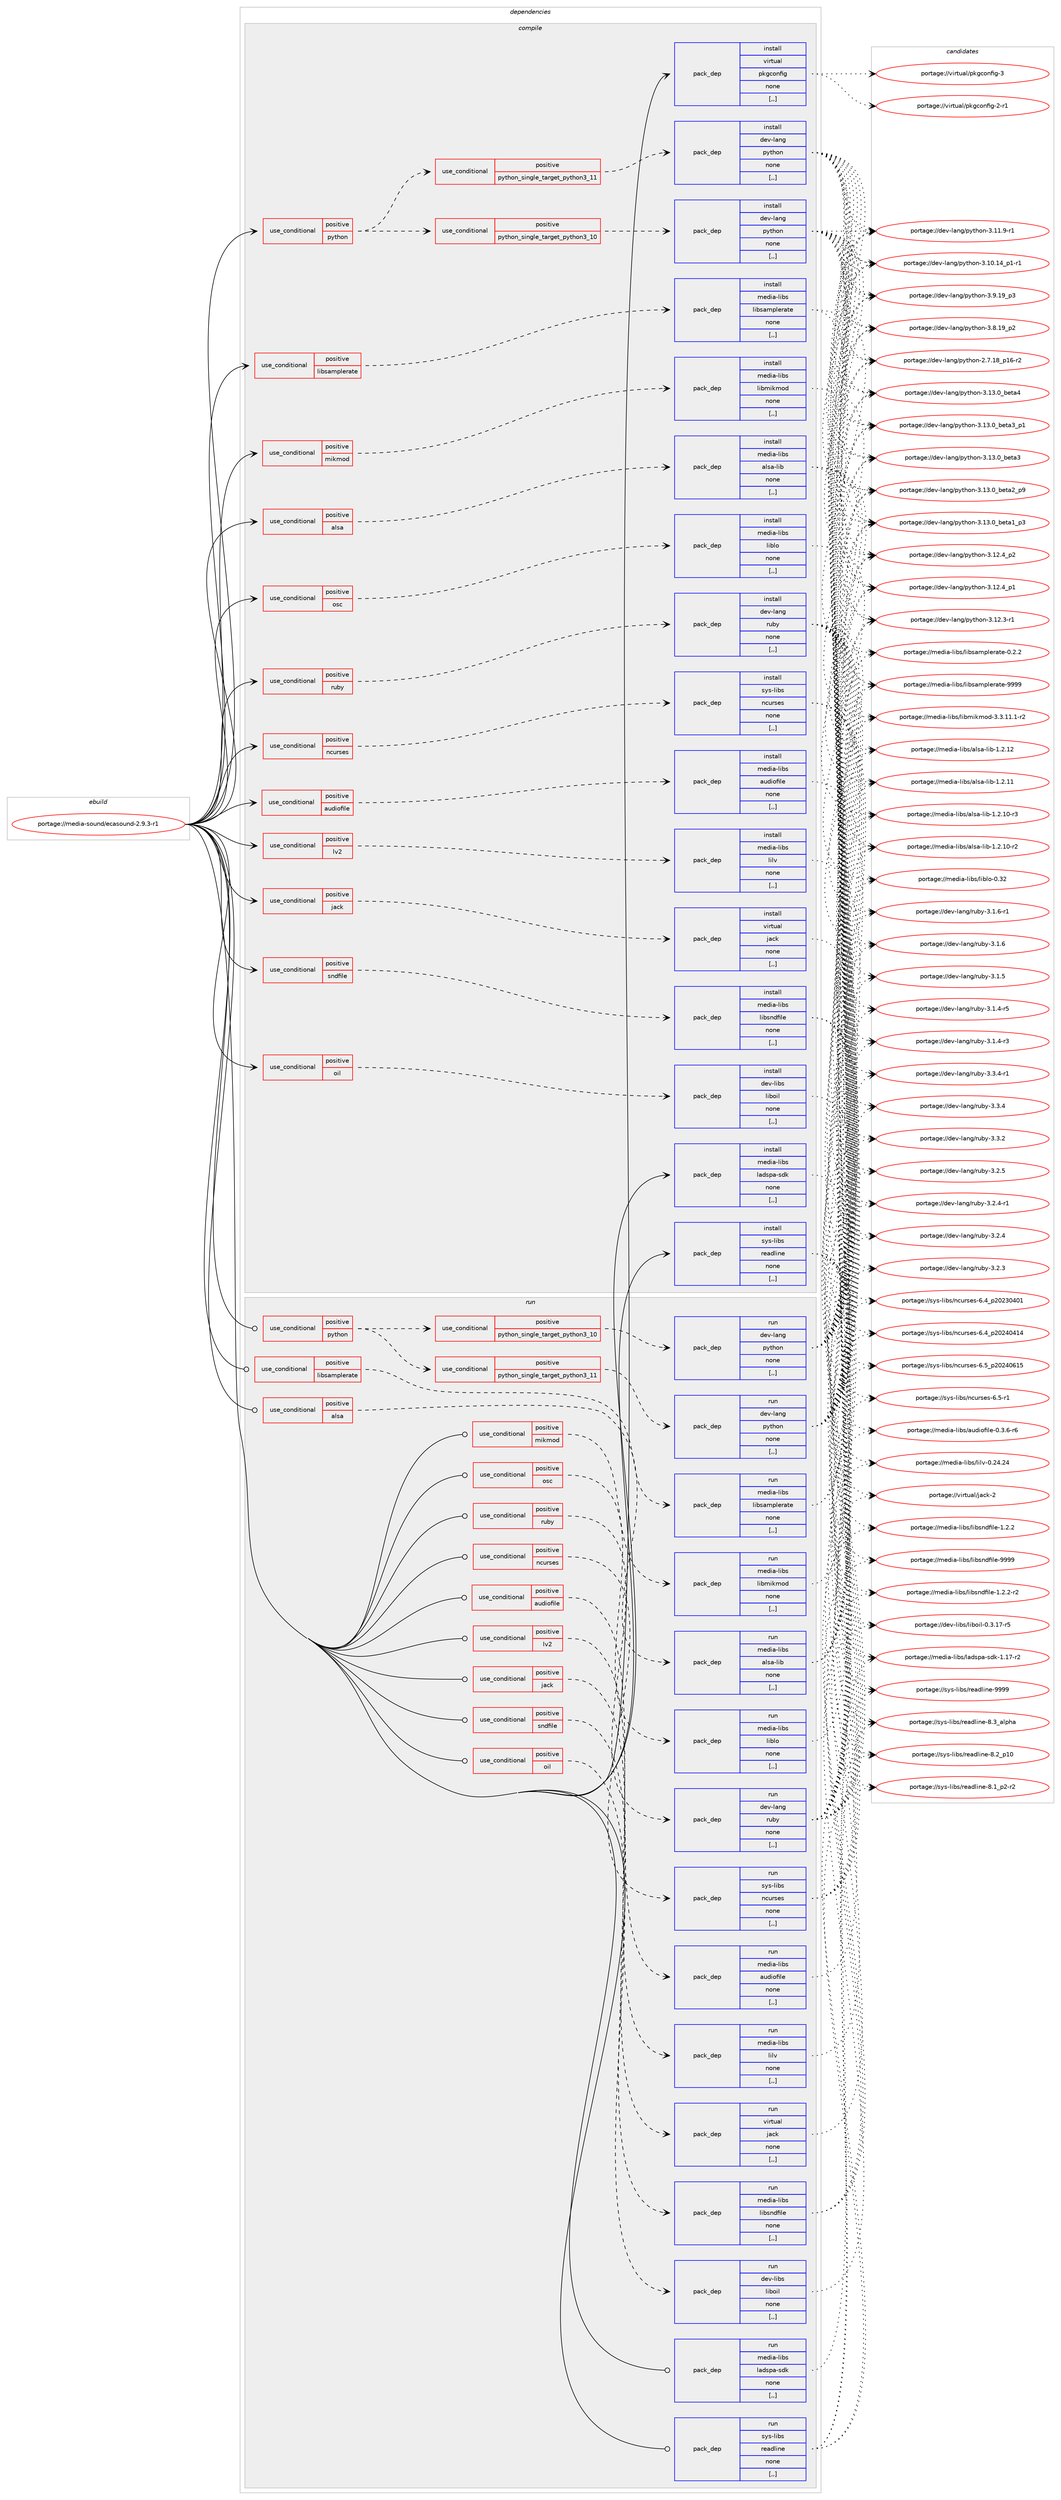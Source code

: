digraph prolog {

# *************
# Graph options
# *************

newrank=true;
concentrate=true;
compound=true;
graph [rankdir=LR,fontname=Helvetica,fontsize=10,ranksep=1.5];#, ranksep=2.5, nodesep=0.2];
edge  [arrowhead=vee];
node  [fontname=Helvetica,fontsize=10];

# **********
# The ebuild
# **********

subgraph cluster_leftcol {
color=gray;
label=<<i>ebuild</i>>;
id [label="portage://media-sound/ecasound-2.9.3-r1", color=red, width=4, href="../media-sound/ecasound-2.9.3-r1.svg"];
}

# ****************
# The dependencies
# ****************

subgraph cluster_midcol {
color=gray;
label=<<i>dependencies</i>>;
subgraph cluster_compile {
fillcolor="#eeeeee";
style=filled;
label=<<i>compile</i>>;
subgraph cond79554 {
dependency314227 [label=<<TABLE BORDER="0" CELLBORDER="1" CELLSPACING="0" CELLPADDING="4"><TR><TD ROWSPAN="3" CELLPADDING="10">use_conditional</TD></TR><TR><TD>positive</TD></TR><TR><TD>alsa</TD></TR></TABLE>>, shape=none, color=red];
subgraph pack232236 {
dependency314228 [label=<<TABLE BORDER="0" CELLBORDER="1" CELLSPACING="0" CELLPADDING="4" WIDTH="220"><TR><TD ROWSPAN="6" CELLPADDING="30">pack_dep</TD></TR><TR><TD WIDTH="110">install</TD></TR><TR><TD>media-libs</TD></TR><TR><TD>alsa-lib</TD></TR><TR><TD>none</TD></TR><TR><TD>[,,]</TD></TR></TABLE>>, shape=none, color=blue];
}
dependency314227:e -> dependency314228:w [weight=20,style="dashed",arrowhead="vee"];
}
id:e -> dependency314227:w [weight=20,style="solid",arrowhead="vee"];
subgraph cond79555 {
dependency314229 [label=<<TABLE BORDER="0" CELLBORDER="1" CELLSPACING="0" CELLPADDING="4"><TR><TD ROWSPAN="3" CELLPADDING="10">use_conditional</TD></TR><TR><TD>positive</TD></TR><TR><TD>audiofile</TD></TR></TABLE>>, shape=none, color=red];
subgraph pack232237 {
dependency314230 [label=<<TABLE BORDER="0" CELLBORDER="1" CELLSPACING="0" CELLPADDING="4" WIDTH="220"><TR><TD ROWSPAN="6" CELLPADDING="30">pack_dep</TD></TR><TR><TD WIDTH="110">install</TD></TR><TR><TD>media-libs</TD></TR><TR><TD>audiofile</TD></TR><TR><TD>none</TD></TR><TR><TD>[,,]</TD></TR></TABLE>>, shape=none, color=blue];
}
dependency314229:e -> dependency314230:w [weight=20,style="dashed",arrowhead="vee"];
}
id:e -> dependency314229:w [weight=20,style="solid",arrowhead="vee"];
subgraph cond79556 {
dependency314231 [label=<<TABLE BORDER="0" CELLBORDER="1" CELLSPACING="0" CELLPADDING="4"><TR><TD ROWSPAN="3" CELLPADDING="10">use_conditional</TD></TR><TR><TD>positive</TD></TR><TR><TD>jack</TD></TR></TABLE>>, shape=none, color=red];
subgraph pack232238 {
dependency314232 [label=<<TABLE BORDER="0" CELLBORDER="1" CELLSPACING="0" CELLPADDING="4" WIDTH="220"><TR><TD ROWSPAN="6" CELLPADDING="30">pack_dep</TD></TR><TR><TD WIDTH="110">install</TD></TR><TR><TD>virtual</TD></TR><TR><TD>jack</TD></TR><TR><TD>none</TD></TR><TR><TD>[,,]</TD></TR></TABLE>>, shape=none, color=blue];
}
dependency314231:e -> dependency314232:w [weight=20,style="dashed",arrowhead="vee"];
}
id:e -> dependency314231:w [weight=20,style="solid",arrowhead="vee"];
subgraph cond79557 {
dependency314233 [label=<<TABLE BORDER="0" CELLBORDER="1" CELLSPACING="0" CELLPADDING="4"><TR><TD ROWSPAN="3" CELLPADDING="10">use_conditional</TD></TR><TR><TD>positive</TD></TR><TR><TD>libsamplerate</TD></TR></TABLE>>, shape=none, color=red];
subgraph pack232239 {
dependency314234 [label=<<TABLE BORDER="0" CELLBORDER="1" CELLSPACING="0" CELLPADDING="4" WIDTH="220"><TR><TD ROWSPAN="6" CELLPADDING="30">pack_dep</TD></TR><TR><TD WIDTH="110">install</TD></TR><TR><TD>media-libs</TD></TR><TR><TD>libsamplerate</TD></TR><TR><TD>none</TD></TR><TR><TD>[,,]</TD></TR></TABLE>>, shape=none, color=blue];
}
dependency314233:e -> dependency314234:w [weight=20,style="dashed",arrowhead="vee"];
}
id:e -> dependency314233:w [weight=20,style="solid",arrowhead="vee"];
subgraph cond79558 {
dependency314235 [label=<<TABLE BORDER="0" CELLBORDER="1" CELLSPACING="0" CELLPADDING="4"><TR><TD ROWSPAN="3" CELLPADDING="10">use_conditional</TD></TR><TR><TD>positive</TD></TR><TR><TD>lv2</TD></TR></TABLE>>, shape=none, color=red];
subgraph pack232240 {
dependency314236 [label=<<TABLE BORDER="0" CELLBORDER="1" CELLSPACING="0" CELLPADDING="4" WIDTH="220"><TR><TD ROWSPAN="6" CELLPADDING="30">pack_dep</TD></TR><TR><TD WIDTH="110">install</TD></TR><TR><TD>media-libs</TD></TR><TR><TD>lilv</TD></TR><TR><TD>none</TD></TR><TR><TD>[,,]</TD></TR></TABLE>>, shape=none, color=blue];
}
dependency314235:e -> dependency314236:w [weight=20,style="dashed",arrowhead="vee"];
}
id:e -> dependency314235:w [weight=20,style="solid",arrowhead="vee"];
subgraph cond79559 {
dependency314237 [label=<<TABLE BORDER="0" CELLBORDER="1" CELLSPACING="0" CELLPADDING="4"><TR><TD ROWSPAN="3" CELLPADDING="10">use_conditional</TD></TR><TR><TD>positive</TD></TR><TR><TD>mikmod</TD></TR></TABLE>>, shape=none, color=red];
subgraph pack232241 {
dependency314238 [label=<<TABLE BORDER="0" CELLBORDER="1" CELLSPACING="0" CELLPADDING="4" WIDTH="220"><TR><TD ROWSPAN="6" CELLPADDING="30">pack_dep</TD></TR><TR><TD WIDTH="110">install</TD></TR><TR><TD>media-libs</TD></TR><TR><TD>libmikmod</TD></TR><TR><TD>none</TD></TR><TR><TD>[,,]</TD></TR></TABLE>>, shape=none, color=blue];
}
dependency314237:e -> dependency314238:w [weight=20,style="dashed",arrowhead="vee"];
}
id:e -> dependency314237:w [weight=20,style="solid",arrowhead="vee"];
subgraph cond79560 {
dependency314239 [label=<<TABLE BORDER="0" CELLBORDER="1" CELLSPACING="0" CELLPADDING="4"><TR><TD ROWSPAN="3" CELLPADDING="10">use_conditional</TD></TR><TR><TD>positive</TD></TR><TR><TD>ncurses</TD></TR></TABLE>>, shape=none, color=red];
subgraph pack232242 {
dependency314240 [label=<<TABLE BORDER="0" CELLBORDER="1" CELLSPACING="0" CELLPADDING="4" WIDTH="220"><TR><TD ROWSPAN="6" CELLPADDING="30">pack_dep</TD></TR><TR><TD WIDTH="110">install</TD></TR><TR><TD>sys-libs</TD></TR><TR><TD>ncurses</TD></TR><TR><TD>none</TD></TR><TR><TD>[,,]</TD></TR></TABLE>>, shape=none, color=blue];
}
dependency314239:e -> dependency314240:w [weight=20,style="dashed",arrowhead="vee"];
}
id:e -> dependency314239:w [weight=20,style="solid",arrowhead="vee"];
subgraph cond79561 {
dependency314241 [label=<<TABLE BORDER="0" CELLBORDER="1" CELLSPACING="0" CELLPADDING="4"><TR><TD ROWSPAN="3" CELLPADDING="10">use_conditional</TD></TR><TR><TD>positive</TD></TR><TR><TD>oil</TD></TR></TABLE>>, shape=none, color=red];
subgraph pack232243 {
dependency314242 [label=<<TABLE BORDER="0" CELLBORDER="1" CELLSPACING="0" CELLPADDING="4" WIDTH="220"><TR><TD ROWSPAN="6" CELLPADDING="30">pack_dep</TD></TR><TR><TD WIDTH="110">install</TD></TR><TR><TD>dev-libs</TD></TR><TR><TD>liboil</TD></TR><TR><TD>none</TD></TR><TR><TD>[,,]</TD></TR></TABLE>>, shape=none, color=blue];
}
dependency314241:e -> dependency314242:w [weight=20,style="dashed",arrowhead="vee"];
}
id:e -> dependency314241:w [weight=20,style="solid",arrowhead="vee"];
subgraph cond79562 {
dependency314243 [label=<<TABLE BORDER="0" CELLBORDER="1" CELLSPACING="0" CELLPADDING="4"><TR><TD ROWSPAN="3" CELLPADDING="10">use_conditional</TD></TR><TR><TD>positive</TD></TR><TR><TD>osc</TD></TR></TABLE>>, shape=none, color=red];
subgraph pack232244 {
dependency314244 [label=<<TABLE BORDER="0" CELLBORDER="1" CELLSPACING="0" CELLPADDING="4" WIDTH="220"><TR><TD ROWSPAN="6" CELLPADDING="30">pack_dep</TD></TR><TR><TD WIDTH="110">install</TD></TR><TR><TD>media-libs</TD></TR><TR><TD>liblo</TD></TR><TR><TD>none</TD></TR><TR><TD>[,,]</TD></TR></TABLE>>, shape=none, color=blue];
}
dependency314243:e -> dependency314244:w [weight=20,style="dashed",arrowhead="vee"];
}
id:e -> dependency314243:w [weight=20,style="solid",arrowhead="vee"];
subgraph cond79563 {
dependency314245 [label=<<TABLE BORDER="0" CELLBORDER="1" CELLSPACING="0" CELLPADDING="4"><TR><TD ROWSPAN="3" CELLPADDING="10">use_conditional</TD></TR><TR><TD>positive</TD></TR><TR><TD>python</TD></TR></TABLE>>, shape=none, color=red];
subgraph cond79564 {
dependency314246 [label=<<TABLE BORDER="0" CELLBORDER="1" CELLSPACING="0" CELLPADDING="4"><TR><TD ROWSPAN="3" CELLPADDING="10">use_conditional</TD></TR><TR><TD>positive</TD></TR><TR><TD>python_single_target_python3_10</TD></TR></TABLE>>, shape=none, color=red];
subgraph pack232245 {
dependency314247 [label=<<TABLE BORDER="0" CELLBORDER="1" CELLSPACING="0" CELLPADDING="4" WIDTH="220"><TR><TD ROWSPAN="6" CELLPADDING="30">pack_dep</TD></TR><TR><TD WIDTH="110">install</TD></TR><TR><TD>dev-lang</TD></TR><TR><TD>python</TD></TR><TR><TD>none</TD></TR><TR><TD>[,,]</TD></TR></TABLE>>, shape=none, color=blue];
}
dependency314246:e -> dependency314247:w [weight=20,style="dashed",arrowhead="vee"];
}
dependency314245:e -> dependency314246:w [weight=20,style="dashed",arrowhead="vee"];
subgraph cond79565 {
dependency314248 [label=<<TABLE BORDER="0" CELLBORDER="1" CELLSPACING="0" CELLPADDING="4"><TR><TD ROWSPAN="3" CELLPADDING="10">use_conditional</TD></TR><TR><TD>positive</TD></TR><TR><TD>python_single_target_python3_11</TD></TR></TABLE>>, shape=none, color=red];
subgraph pack232246 {
dependency314249 [label=<<TABLE BORDER="0" CELLBORDER="1" CELLSPACING="0" CELLPADDING="4" WIDTH="220"><TR><TD ROWSPAN="6" CELLPADDING="30">pack_dep</TD></TR><TR><TD WIDTH="110">install</TD></TR><TR><TD>dev-lang</TD></TR><TR><TD>python</TD></TR><TR><TD>none</TD></TR><TR><TD>[,,]</TD></TR></TABLE>>, shape=none, color=blue];
}
dependency314248:e -> dependency314249:w [weight=20,style="dashed",arrowhead="vee"];
}
dependency314245:e -> dependency314248:w [weight=20,style="dashed",arrowhead="vee"];
}
id:e -> dependency314245:w [weight=20,style="solid",arrowhead="vee"];
subgraph cond79566 {
dependency314250 [label=<<TABLE BORDER="0" CELLBORDER="1" CELLSPACING="0" CELLPADDING="4"><TR><TD ROWSPAN="3" CELLPADDING="10">use_conditional</TD></TR><TR><TD>positive</TD></TR><TR><TD>ruby</TD></TR></TABLE>>, shape=none, color=red];
subgraph pack232247 {
dependency314251 [label=<<TABLE BORDER="0" CELLBORDER="1" CELLSPACING="0" CELLPADDING="4" WIDTH="220"><TR><TD ROWSPAN="6" CELLPADDING="30">pack_dep</TD></TR><TR><TD WIDTH="110">install</TD></TR><TR><TD>dev-lang</TD></TR><TR><TD>ruby</TD></TR><TR><TD>none</TD></TR><TR><TD>[,,]</TD></TR></TABLE>>, shape=none, color=blue];
}
dependency314250:e -> dependency314251:w [weight=20,style="dashed",arrowhead="vee"];
}
id:e -> dependency314250:w [weight=20,style="solid",arrowhead="vee"];
subgraph cond79567 {
dependency314252 [label=<<TABLE BORDER="0" CELLBORDER="1" CELLSPACING="0" CELLPADDING="4"><TR><TD ROWSPAN="3" CELLPADDING="10">use_conditional</TD></TR><TR><TD>positive</TD></TR><TR><TD>sndfile</TD></TR></TABLE>>, shape=none, color=red];
subgraph pack232248 {
dependency314253 [label=<<TABLE BORDER="0" CELLBORDER="1" CELLSPACING="0" CELLPADDING="4" WIDTH="220"><TR><TD ROWSPAN="6" CELLPADDING="30">pack_dep</TD></TR><TR><TD WIDTH="110">install</TD></TR><TR><TD>media-libs</TD></TR><TR><TD>libsndfile</TD></TR><TR><TD>none</TD></TR><TR><TD>[,,]</TD></TR></TABLE>>, shape=none, color=blue];
}
dependency314252:e -> dependency314253:w [weight=20,style="dashed",arrowhead="vee"];
}
id:e -> dependency314252:w [weight=20,style="solid",arrowhead="vee"];
subgraph pack232249 {
dependency314254 [label=<<TABLE BORDER="0" CELLBORDER="1" CELLSPACING="0" CELLPADDING="4" WIDTH="220"><TR><TD ROWSPAN="6" CELLPADDING="30">pack_dep</TD></TR><TR><TD WIDTH="110">install</TD></TR><TR><TD>media-libs</TD></TR><TR><TD>ladspa-sdk</TD></TR><TR><TD>none</TD></TR><TR><TD>[,,]</TD></TR></TABLE>>, shape=none, color=blue];
}
id:e -> dependency314254:w [weight=20,style="solid",arrowhead="vee"];
subgraph pack232250 {
dependency314255 [label=<<TABLE BORDER="0" CELLBORDER="1" CELLSPACING="0" CELLPADDING="4" WIDTH="220"><TR><TD ROWSPAN="6" CELLPADDING="30">pack_dep</TD></TR><TR><TD WIDTH="110">install</TD></TR><TR><TD>sys-libs</TD></TR><TR><TD>readline</TD></TR><TR><TD>none</TD></TR><TR><TD>[,,]</TD></TR></TABLE>>, shape=none, color=blue];
}
id:e -> dependency314255:w [weight=20,style="solid",arrowhead="vee"];
subgraph pack232251 {
dependency314256 [label=<<TABLE BORDER="0" CELLBORDER="1" CELLSPACING="0" CELLPADDING="4" WIDTH="220"><TR><TD ROWSPAN="6" CELLPADDING="30">pack_dep</TD></TR><TR><TD WIDTH="110">install</TD></TR><TR><TD>virtual</TD></TR><TR><TD>pkgconfig</TD></TR><TR><TD>none</TD></TR><TR><TD>[,,]</TD></TR></TABLE>>, shape=none, color=blue];
}
id:e -> dependency314256:w [weight=20,style="solid",arrowhead="vee"];
}
subgraph cluster_compileandrun {
fillcolor="#eeeeee";
style=filled;
label=<<i>compile and run</i>>;
}
subgraph cluster_run {
fillcolor="#eeeeee";
style=filled;
label=<<i>run</i>>;
subgraph cond79568 {
dependency314257 [label=<<TABLE BORDER="0" CELLBORDER="1" CELLSPACING="0" CELLPADDING="4"><TR><TD ROWSPAN="3" CELLPADDING="10">use_conditional</TD></TR><TR><TD>positive</TD></TR><TR><TD>alsa</TD></TR></TABLE>>, shape=none, color=red];
subgraph pack232252 {
dependency314258 [label=<<TABLE BORDER="0" CELLBORDER="1" CELLSPACING="0" CELLPADDING="4" WIDTH="220"><TR><TD ROWSPAN="6" CELLPADDING="30">pack_dep</TD></TR><TR><TD WIDTH="110">run</TD></TR><TR><TD>media-libs</TD></TR><TR><TD>alsa-lib</TD></TR><TR><TD>none</TD></TR><TR><TD>[,,]</TD></TR></TABLE>>, shape=none, color=blue];
}
dependency314257:e -> dependency314258:w [weight=20,style="dashed",arrowhead="vee"];
}
id:e -> dependency314257:w [weight=20,style="solid",arrowhead="odot"];
subgraph cond79569 {
dependency314259 [label=<<TABLE BORDER="0" CELLBORDER="1" CELLSPACING="0" CELLPADDING="4"><TR><TD ROWSPAN="3" CELLPADDING="10">use_conditional</TD></TR><TR><TD>positive</TD></TR><TR><TD>audiofile</TD></TR></TABLE>>, shape=none, color=red];
subgraph pack232253 {
dependency314260 [label=<<TABLE BORDER="0" CELLBORDER="1" CELLSPACING="0" CELLPADDING="4" WIDTH="220"><TR><TD ROWSPAN="6" CELLPADDING="30">pack_dep</TD></TR><TR><TD WIDTH="110">run</TD></TR><TR><TD>media-libs</TD></TR><TR><TD>audiofile</TD></TR><TR><TD>none</TD></TR><TR><TD>[,,]</TD></TR></TABLE>>, shape=none, color=blue];
}
dependency314259:e -> dependency314260:w [weight=20,style="dashed",arrowhead="vee"];
}
id:e -> dependency314259:w [weight=20,style="solid",arrowhead="odot"];
subgraph cond79570 {
dependency314261 [label=<<TABLE BORDER="0" CELLBORDER="1" CELLSPACING="0" CELLPADDING="4"><TR><TD ROWSPAN="3" CELLPADDING="10">use_conditional</TD></TR><TR><TD>positive</TD></TR><TR><TD>jack</TD></TR></TABLE>>, shape=none, color=red];
subgraph pack232254 {
dependency314262 [label=<<TABLE BORDER="0" CELLBORDER="1" CELLSPACING="0" CELLPADDING="4" WIDTH="220"><TR><TD ROWSPAN="6" CELLPADDING="30">pack_dep</TD></TR><TR><TD WIDTH="110">run</TD></TR><TR><TD>virtual</TD></TR><TR><TD>jack</TD></TR><TR><TD>none</TD></TR><TR><TD>[,,]</TD></TR></TABLE>>, shape=none, color=blue];
}
dependency314261:e -> dependency314262:w [weight=20,style="dashed",arrowhead="vee"];
}
id:e -> dependency314261:w [weight=20,style="solid",arrowhead="odot"];
subgraph cond79571 {
dependency314263 [label=<<TABLE BORDER="0" CELLBORDER="1" CELLSPACING="0" CELLPADDING="4"><TR><TD ROWSPAN="3" CELLPADDING="10">use_conditional</TD></TR><TR><TD>positive</TD></TR><TR><TD>libsamplerate</TD></TR></TABLE>>, shape=none, color=red];
subgraph pack232255 {
dependency314264 [label=<<TABLE BORDER="0" CELLBORDER="1" CELLSPACING="0" CELLPADDING="4" WIDTH="220"><TR><TD ROWSPAN="6" CELLPADDING="30">pack_dep</TD></TR><TR><TD WIDTH="110">run</TD></TR><TR><TD>media-libs</TD></TR><TR><TD>libsamplerate</TD></TR><TR><TD>none</TD></TR><TR><TD>[,,]</TD></TR></TABLE>>, shape=none, color=blue];
}
dependency314263:e -> dependency314264:w [weight=20,style="dashed",arrowhead="vee"];
}
id:e -> dependency314263:w [weight=20,style="solid",arrowhead="odot"];
subgraph cond79572 {
dependency314265 [label=<<TABLE BORDER="0" CELLBORDER="1" CELLSPACING="0" CELLPADDING="4"><TR><TD ROWSPAN="3" CELLPADDING="10">use_conditional</TD></TR><TR><TD>positive</TD></TR><TR><TD>lv2</TD></TR></TABLE>>, shape=none, color=red];
subgraph pack232256 {
dependency314266 [label=<<TABLE BORDER="0" CELLBORDER="1" CELLSPACING="0" CELLPADDING="4" WIDTH="220"><TR><TD ROWSPAN="6" CELLPADDING="30">pack_dep</TD></TR><TR><TD WIDTH="110">run</TD></TR><TR><TD>media-libs</TD></TR><TR><TD>lilv</TD></TR><TR><TD>none</TD></TR><TR><TD>[,,]</TD></TR></TABLE>>, shape=none, color=blue];
}
dependency314265:e -> dependency314266:w [weight=20,style="dashed",arrowhead="vee"];
}
id:e -> dependency314265:w [weight=20,style="solid",arrowhead="odot"];
subgraph cond79573 {
dependency314267 [label=<<TABLE BORDER="0" CELLBORDER="1" CELLSPACING="0" CELLPADDING="4"><TR><TD ROWSPAN="3" CELLPADDING="10">use_conditional</TD></TR><TR><TD>positive</TD></TR><TR><TD>mikmod</TD></TR></TABLE>>, shape=none, color=red];
subgraph pack232257 {
dependency314268 [label=<<TABLE BORDER="0" CELLBORDER="1" CELLSPACING="0" CELLPADDING="4" WIDTH="220"><TR><TD ROWSPAN="6" CELLPADDING="30">pack_dep</TD></TR><TR><TD WIDTH="110">run</TD></TR><TR><TD>media-libs</TD></TR><TR><TD>libmikmod</TD></TR><TR><TD>none</TD></TR><TR><TD>[,,]</TD></TR></TABLE>>, shape=none, color=blue];
}
dependency314267:e -> dependency314268:w [weight=20,style="dashed",arrowhead="vee"];
}
id:e -> dependency314267:w [weight=20,style="solid",arrowhead="odot"];
subgraph cond79574 {
dependency314269 [label=<<TABLE BORDER="0" CELLBORDER="1" CELLSPACING="0" CELLPADDING="4"><TR><TD ROWSPAN="3" CELLPADDING="10">use_conditional</TD></TR><TR><TD>positive</TD></TR><TR><TD>ncurses</TD></TR></TABLE>>, shape=none, color=red];
subgraph pack232258 {
dependency314270 [label=<<TABLE BORDER="0" CELLBORDER="1" CELLSPACING="0" CELLPADDING="4" WIDTH="220"><TR><TD ROWSPAN="6" CELLPADDING="30">pack_dep</TD></TR><TR><TD WIDTH="110">run</TD></TR><TR><TD>sys-libs</TD></TR><TR><TD>ncurses</TD></TR><TR><TD>none</TD></TR><TR><TD>[,,]</TD></TR></TABLE>>, shape=none, color=blue];
}
dependency314269:e -> dependency314270:w [weight=20,style="dashed",arrowhead="vee"];
}
id:e -> dependency314269:w [weight=20,style="solid",arrowhead="odot"];
subgraph cond79575 {
dependency314271 [label=<<TABLE BORDER="0" CELLBORDER="1" CELLSPACING="0" CELLPADDING="4"><TR><TD ROWSPAN="3" CELLPADDING="10">use_conditional</TD></TR><TR><TD>positive</TD></TR><TR><TD>oil</TD></TR></TABLE>>, shape=none, color=red];
subgraph pack232259 {
dependency314272 [label=<<TABLE BORDER="0" CELLBORDER="1" CELLSPACING="0" CELLPADDING="4" WIDTH="220"><TR><TD ROWSPAN="6" CELLPADDING="30">pack_dep</TD></TR><TR><TD WIDTH="110">run</TD></TR><TR><TD>dev-libs</TD></TR><TR><TD>liboil</TD></TR><TR><TD>none</TD></TR><TR><TD>[,,]</TD></TR></TABLE>>, shape=none, color=blue];
}
dependency314271:e -> dependency314272:w [weight=20,style="dashed",arrowhead="vee"];
}
id:e -> dependency314271:w [weight=20,style="solid",arrowhead="odot"];
subgraph cond79576 {
dependency314273 [label=<<TABLE BORDER="0" CELLBORDER="1" CELLSPACING="0" CELLPADDING="4"><TR><TD ROWSPAN="3" CELLPADDING="10">use_conditional</TD></TR><TR><TD>positive</TD></TR><TR><TD>osc</TD></TR></TABLE>>, shape=none, color=red];
subgraph pack232260 {
dependency314274 [label=<<TABLE BORDER="0" CELLBORDER="1" CELLSPACING="0" CELLPADDING="4" WIDTH="220"><TR><TD ROWSPAN="6" CELLPADDING="30">pack_dep</TD></TR><TR><TD WIDTH="110">run</TD></TR><TR><TD>media-libs</TD></TR><TR><TD>liblo</TD></TR><TR><TD>none</TD></TR><TR><TD>[,,]</TD></TR></TABLE>>, shape=none, color=blue];
}
dependency314273:e -> dependency314274:w [weight=20,style="dashed",arrowhead="vee"];
}
id:e -> dependency314273:w [weight=20,style="solid",arrowhead="odot"];
subgraph cond79577 {
dependency314275 [label=<<TABLE BORDER="0" CELLBORDER="1" CELLSPACING="0" CELLPADDING="4"><TR><TD ROWSPAN="3" CELLPADDING="10">use_conditional</TD></TR><TR><TD>positive</TD></TR><TR><TD>python</TD></TR></TABLE>>, shape=none, color=red];
subgraph cond79578 {
dependency314276 [label=<<TABLE BORDER="0" CELLBORDER="1" CELLSPACING="0" CELLPADDING="4"><TR><TD ROWSPAN="3" CELLPADDING="10">use_conditional</TD></TR><TR><TD>positive</TD></TR><TR><TD>python_single_target_python3_10</TD></TR></TABLE>>, shape=none, color=red];
subgraph pack232261 {
dependency314277 [label=<<TABLE BORDER="0" CELLBORDER="1" CELLSPACING="0" CELLPADDING="4" WIDTH="220"><TR><TD ROWSPAN="6" CELLPADDING="30">pack_dep</TD></TR><TR><TD WIDTH="110">run</TD></TR><TR><TD>dev-lang</TD></TR><TR><TD>python</TD></TR><TR><TD>none</TD></TR><TR><TD>[,,]</TD></TR></TABLE>>, shape=none, color=blue];
}
dependency314276:e -> dependency314277:w [weight=20,style="dashed",arrowhead="vee"];
}
dependency314275:e -> dependency314276:w [weight=20,style="dashed",arrowhead="vee"];
subgraph cond79579 {
dependency314278 [label=<<TABLE BORDER="0" CELLBORDER="1" CELLSPACING="0" CELLPADDING="4"><TR><TD ROWSPAN="3" CELLPADDING="10">use_conditional</TD></TR><TR><TD>positive</TD></TR><TR><TD>python_single_target_python3_11</TD></TR></TABLE>>, shape=none, color=red];
subgraph pack232262 {
dependency314279 [label=<<TABLE BORDER="0" CELLBORDER="1" CELLSPACING="0" CELLPADDING="4" WIDTH="220"><TR><TD ROWSPAN="6" CELLPADDING="30">pack_dep</TD></TR><TR><TD WIDTH="110">run</TD></TR><TR><TD>dev-lang</TD></TR><TR><TD>python</TD></TR><TR><TD>none</TD></TR><TR><TD>[,,]</TD></TR></TABLE>>, shape=none, color=blue];
}
dependency314278:e -> dependency314279:w [weight=20,style="dashed",arrowhead="vee"];
}
dependency314275:e -> dependency314278:w [weight=20,style="dashed",arrowhead="vee"];
}
id:e -> dependency314275:w [weight=20,style="solid",arrowhead="odot"];
subgraph cond79580 {
dependency314280 [label=<<TABLE BORDER="0" CELLBORDER="1" CELLSPACING="0" CELLPADDING="4"><TR><TD ROWSPAN="3" CELLPADDING="10">use_conditional</TD></TR><TR><TD>positive</TD></TR><TR><TD>ruby</TD></TR></TABLE>>, shape=none, color=red];
subgraph pack232263 {
dependency314281 [label=<<TABLE BORDER="0" CELLBORDER="1" CELLSPACING="0" CELLPADDING="4" WIDTH="220"><TR><TD ROWSPAN="6" CELLPADDING="30">pack_dep</TD></TR><TR><TD WIDTH="110">run</TD></TR><TR><TD>dev-lang</TD></TR><TR><TD>ruby</TD></TR><TR><TD>none</TD></TR><TR><TD>[,,]</TD></TR></TABLE>>, shape=none, color=blue];
}
dependency314280:e -> dependency314281:w [weight=20,style="dashed",arrowhead="vee"];
}
id:e -> dependency314280:w [weight=20,style="solid",arrowhead="odot"];
subgraph cond79581 {
dependency314282 [label=<<TABLE BORDER="0" CELLBORDER="1" CELLSPACING="0" CELLPADDING="4"><TR><TD ROWSPAN="3" CELLPADDING="10">use_conditional</TD></TR><TR><TD>positive</TD></TR><TR><TD>sndfile</TD></TR></TABLE>>, shape=none, color=red];
subgraph pack232264 {
dependency314283 [label=<<TABLE BORDER="0" CELLBORDER="1" CELLSPACING="0" CELLPADDING="4" WIDTH="220"><TR><TD ROWSPAN="6" CELLPADDING="30">pack_dep</TD></TR><TR><TD WIDTH="110">run</TD></TR><TR><TD>media-libs</TD></TR><TR><TD>libsndfile</TD></TR><TR><TD>none</TD></TR><TR><TD>[,,]</TD></TR></TABLE>>, shape=none, color=blue];
}
dependency314282:e -> dependency314283:w [weight=20,style="dashed",arrowhead="vee"];
}
id:e -> dependency314282:w [weight=20,style="solid",arrowhead="odot"];
subgraph pack232265 {
dependency314284 [label=<<TABLE BORDER="0" CELLBORDER="1" CELLSPACING="0" CELLPADDING="4" WIDTH="220"><TR><TD ROWSPAN="6" CELLPADDING="30">pack_dep</TD></TR><TR><TD WIDTH="110">run</TD></TR><TR><TD>media-libs</TD></TR><TR><TD>ladspa-sdk</TD></TR><TR><TD>none</TD></TR><TR><TD>[,,]</TD></TR></TABLE>>, shape=none, color=blue];
}
id:e -> dependency314284:w [weight=20,style="solid",arrowhead="odot"];
subgraph pack232266 {
dependency314285 [label=<<TABLE BORDER="0" CELLBORDER="1" CELLSPACING="0" CELLPADDING="4" WIDTH="220"><TR><TD ROWSPAN="6" CELLPADDING="30">pack_dep</TD></TR><TR><TD WIDTH="110">run</TD></TR><TR><TD>sys-libs</TD></TR><TR><TD>readline</TD></TR><TR><TD>none</TD></TR><TR><TD>[,,]</TD></TR></TABLE>>, shape=none, color=blue];
}
id:e -> dependency314285:w [weight=20,style="solid",arrowhead="odot"];
}
}

# **************
# The candidates
# **************

subgraph cluster_choices {
rank=same;
color=gray;
label=<<i>candidates</i>>;

subgraph choice232236 {
color=black;
nodesep=1;
choice109101100105974510810598115479710811597451081059845494650464950 [label="portage://media-libs/alsa-lib-1.2.12", color=red, width=4,href="../media-libs/alsa-lib-1.2.12.svg"];
choice109101100105974510810598115479710811597451081059845494650464949 [label="portage://media-libs/alsa-lib-1.2.11", color=red, width=4,href="../media-libs/alsa-lib-1.2.11.svg"];
choice1091011001059745108105981154797108115974510810598454946504649484511451 [label="portage://media-libs/alsa-lib-1.2.10-r3", color=red, width=4,href="../media-libs/alsa-lib-1.2.10-r3.svg"];
choice1091011001059745108105981154797108115974510810598454946504649484511450 [label="portage://media-libs/alsa-lib-1.2.10-r2", color=red, width=4,href="../media-libs/alsa-lib-1.2.10-r2.svg"];
dependency314228:e -> choice109101100105974510810598115479710811597451081059845494650464950:w [style=dotted,weight="100"];
dependency314228:e -> choice109101100105974510810598115479710811597451081059845494650464949:w [style=dotted,weight="100"];
dependency314228:e -> choice1091011001059745108105981154797108115974510810598454946504649484511451:w [style=dotted,weight="100"];
dependency314228:e -> choice1091011001059745108105981154797108115974510810598454946504649484511450:w [style=dotted,weight="100"];
}
subgraph choice232237 {
color=black;
nodesep=1;
choice10910110010597451081059811547971171001051111021051081014548465146544511454 [label="portage://media-libs/audiofile-0.3.6-r6", color=red, width=4,href="../media-libs/audiofile-0.3.6-r6.svg"];
dependency314230:e -> choice10910110010597451081059811547971171001051111021051081014548465146544511454:w [style=dotted,weight="100"];
}
subgraph choice232238 {
color=black;
nodesep=1;
choice118105114116117971084710697991074550 [label="portage://virtual/jack-2", color=red, width=4,href="../virtual/jack-2.svg"];
dependency314232:e -> choice118105114116117971084710697991074550:w [style=dotted,weight="100"];
}
subgraph choice232239 {
color=black;
nodesep=1;
choice109101100105974510810598115471081059811597109112108101114971161014557575757 [label="portage://media-libs/libsamplerate-9999", color=red, width=4,href="../media-libs/libsamplerate-9999.svg"];
choice10910110010597451081059811547108105981159710911210810111497116101454846504650 [label="portage://media-libs/libsamplerate-0.2.2", color=red, width=4,href="../media-libs/libsamplerate-0.2.2.svg"];
dependency314234:e -> choice109101100105974510810598115471081059811597109112108101114971161014557575757:w [style=dotted,weight="100"];
dependency314234:e -> choice10910110010597451081059811547108105981159710911210810111497116101454846504650:w [style=dotted,weight="100"];
}
subgraph choice232240 {
color=black;
nodesep=1;
choice109101100105974510810598115471081051081184548465052465052 [label="portage://media-libs/lilv-0.24.24", color=red, width=4,href="../media-libs/lilv-0.24.24.svg"];
dependency314236:e -> choice109101100105974510810598115471081051081184548465052465052:w [style=dotted,weight="100"];
}
subgraph choice232241 {
color=black;
nodesep=1;
choice10910110010597451081059811547108105981091051071091111004551465146494946494511450 [label="portage://media-libs/libmikmod-3.3.11.1-r2", color=red, width=4,href="../media-libs/libmikmod-3.3.11.1-r2.svg"];
dependency314238:e -> choice10910110010597451081059811547108105981091051071091111004551465146494946494511450:w [style=dotted,weight="100"];
}
subgraph choice232242 {
color=black;
nodesep=1;
choice1151211154510810598115471109911711411510111545544653951125048505248544953 [label="portage://sys-libs/ncurses-6.5_p20240615", color=red, width=4,href="../sys-libs/ncurses-6.5_p20240615.svg"];
choice11512111545108105981154711099117114115101115455446534511449 [label="portage://sys-libs/ncurses-6.5-r1", color=red, width=4,href="../sys-libs/ncurses-6.5-r1.svg"];
choice1151211154510810598115471109911711411510111545544652951125048505248524952 [label="portage://sys-libs/ncurses-6.4_p20240414", color=red, width=4,href="../sys-libs/ncurses-6.4_p20240414.svg"];
choice1151211154510810598115471109911711411510111545544652951125048505148524849 [label="portage://sys-libs/ncurses-6.4_p20230401", color=red, width=4,href="../sys-libs/ncurses-6.4_p20230401.svg"];
dependency314240:e -> choice1151211154510810598115471109911711411510111545544653951125048505248544953:w [style=dotted,weight="100"];
dependency314240:e -> choice11512111545108105981154711099117114115101115455446534511449:w [style=dotted,weight="100"];
dependency314240:e -> choice1151211154510810598115471109911711411510111545544652951125048505248524952:w [style=dotted,weight="100"];
dependency314240:e -> choice1151211154510810598115471109911711411510111545544652951125048505148524849:w [style=dotted,weight="100"];
}
subgraph choice232243 {
color=black;
nodesep=1;
choice10010111845108105981154710810598111105108454846514649554511453 [label="portage://dev-libs/liboil-0.3.17-r5", color=red, width=4,href="../dev-libs/liboil-0.3.17-r5.svg"];
dependency314242:e -> choice10010111845108105981154710810598111105108454846514649554511453:w [style=dotted,weight="100"];
}
subgraph choice232244 {
color=black;
nodesep=1;
choice10910110010597451081059811547108105981081114548465150 [label="portage://media-libs/liblo-0.32", color=red, width=4,href="../media-libs/liblo-0.32.svg"];
dependency314244:e -> choice10910110010597451081059811547108105981081114548465150:w [style=dotted,weight="100"];
}
subgraph choice232245 {
color=black;
nodesep=1;
choice1001011184510897110103471121211161041111104551464951464895981011169752 [label="portage://dev-lang/python-3.13.0_beta4", color=red, width=4,href="../dev-lang/python-3.13.0_beta4.svg"];
choice10010111845108971101034711212111610411111045514649514648959810111697519511249 [label="portage://dev-lang/python-3.13.0_beta3_p1", color=red, width=4,href="../dev-lang/python-3.13.0_beta3_p1.svg"];
choice1001011184510897110103471121211161041111104551464951464895981011169751 [label="portage://dev-lang/python-3.13.0_beta3", color=red, width=4,href="../dev-lang/python-3.13.0_beta3.svg"];
choice10010111845108971101034711212111610411111045514649514648959810111697509511257 [label="portage://dev-lang/python-3.13.0_beta2_p9", color=red, width=4,href="../dev-lang/python-3.13.0_beta2_p9.svg"];
choice10010111845108971101034711212111610411111045514649514648959810111697499511251 [label="portage://dev-lang/python-3.13.0_beta1_p3", color=red, width=4,href="../dev-lang/python-3.13.0_beta1_p3.svg"];
choice100101118451089711010347112121116104111110455146495046529511250 [label="portage://dev-lang/python-3.12.4_p2", color=red, width=4,href="../dev-lang/python-3.12.4_p2.svg"];
choice100101118451089711010347112121116104111110455146495046529511249 [label="portage://dev-lang/python-3.12.4_p1", color=red, width=4,href="../dev-lang/python-3.12.4_p1.svg"];
choice100101118451089711010347112121116104111110455146495046514511449 [label="portage://dev-lang/python-3.12.3-r1", color=red, width=4,href="../dev-lang/python-3.12.3-r1.svg"];
choice100101118451089711010347112121116104111110455146494946574511449 [label="portage://dev-lang/python-3.11.9-r1", color=red, width=4,href="../dev-lang/python-3.11.9-r1.svg"];
choice100101118451089711010347112121116104111110455146494846495295112494511449 [label="portage://dev-lang/python-3.10.14_p1-r1", color=red, width=4,href="../dev-lang/python-3.10.14_p1-r1.svg"];
choice100101118451089711010347112121116104111110455146574649579511251 [label="portage://dev-lang/python-3.9.19_p3", color=red, width=4,href="../dev-lang/python-3.9.19_p3.svg"];
choice100101118451089711010347112121116104111110455146564649579511250 [label="portage://dev-lang/python-3.8.19_p2", color=red, width=4,href="../dev-lang/python-3.8.19_p2.svg"];
choice100101118451089711010347112121116104111110455046554649569511249544511450 [label="portage://dev-lang/python-2.7.18_p16-r2", color=red, width=4,href="../dev-lang/python-2.7.18_p16-r2.svg"];
dependency314247:e -> choice1001011184510897110103471121211161041111104551464951464895981011169752:w [style=dotted,weight="100"];
dependency314247:e -> choice10010111845108971101034711212111610411111045514649514648959810111697519511249:w [style=dotted,weight="100"];
dependency314247:e -> choice1001011184510897110103471121211161041111104551464951464895981011169751:w [style=dotted,weight="100"];
dependency314247:e -> choice10010111845108971101034711212111610411111045514649514648959810111697509511257:w [style=dotted,weight="100"];
dependency314247:e -> choice10010111845108971101034711212111610411111045514649514648959810111697499511251:w [style=dotted,weight="100"];
dependency314247:e -> choice100101118451089711010347112121116104111110455146495046529511250:w [style=dotted,weight="100"];
dependency314247:e -> choice100101118451089711010347112121116104111110455146495046529511249:w [style=dotted,weight="100"];
dependency314247:e -> choice100101118451089711010347112121116104111110455146495046514511449:w [style=dotted,weight="100"];
dependency314247:e -> choice100101118451089711010347112121116104111110455146494946574511449:w [style=dotted,weight="100"];
dependency314247:e -> choice100101118451089711010347112121116104111110455146494846495295112494511449:w [style=dotted,weight="100"];
dependency314247:e -> choice100101118451089711010347112121116104111110455146574649579511251:w [style=dotted,weight="100"];
dependency314247:e -> choice100101118451089711010347112121116104111110455146564649579511250:w [style=dotted,weight="100"];
dependency314247:e -> choice100101118451089711010347112121116104111110455046554649569511249544511450:w [style=dotted,weight="100"];
}
subgraph choice232246 {
color=black;
nodesep=1;
choice1001011184510897110103471121211161041111104551464951464895981011169752 [label="portage://dev-lang/python-3.13.0_beta4", color=red, width=4,href="../dev-lang/python-3.13.0_beta4.svg"];
choice10010111845108971101034711212111610411111045514649514648959810111697519511249 [label="portage://dev-lang/python-3.13.0_beta3_p1", color=red, width=4,href="../dev-lang/python-3.13.0_beta3_p1.svg"];
choice1001011184510897110103471121211161041111104551464951464895981011169751 [label="portage://dev-lang/python-3.13.0_beta3", color=red, width=4,href="../dev-lang/python-3.13.0_beta3.svg"];
choice10010111845108971101034711212111610411111045514649514648959810111697509511257 [label="portage://dev-lang/python-3.13.0_beta2_p9", color=red, width=4,href="../dev-lang/python-3.13.0_beta2_p9.svg"];
choice10010111845108971101034711212111610411111045514649514648959810111697499511251 [label="portage://dev-lang/python-3.13.0_beta1_p3", color=red, width=4,href="../dev-lang/python-3.13.0_beta1_p3.svg"];
choice100101118451089711010347112121116104111110455146495046529511250 [label="portage://dev-lang/python-3.12.4_p2", color=red, width=4,href="../dev-lang/python-3.12.4_p2.svg"];
choice100101118451089711010347112121116104111110455146495046529511249 [label="portage://dev-lang/python-3.12.4_p1", color=red, width=4,href="../dev-lang/python-3.12.4_p1.svg"];
choice100101118451089711010347112121116104111110455146495046514511449 [label="portage://dev-lang/python-3.12.3-r1", color=red, width=4,href="../dev-lang/python-3.12.3-r1.svg"];
choice100101118451089711010347112121116104111110455146494946574511449 [label="portage://dev-lang/python-3.11.9-r1", color=red, width=4,href="../dev-lang/python-3.11.9-r1.svg"];
choice100101118451089711010347112121116104111110455146494846495295112494511449 [label="portage://dev-lang/python-3.10.14_p1-r1", color=red, width=4,href="../dev-lang/python-3.10.14_p1-r1.svg"];
choice100101118451089711010347112121116104111110455146574649579511251 [label="portage://dev-lang/python-3.9.19_p3", color=red, width=4,href="../dev-lang/python-3.9.19_p3.svg"];
choice100101118451089711010347112121116104111110455146564649579511250 [label="portage://dev-lang/python-3.8.19_p2", color=red, width=4,href="../dev-lang/python-3.8.19_p2.svg"];
choice100101118451089711010347112121116104111110455046554649569511249544511450 [label="portage://dev-lang/python-2.7.18_p16-r2", color=red, width=4,href="../dev-lang/python-2.7.18_p16-r2.svg"];
dependency314249:e -> choice1001011184510897110103471121211161041111104551464951464895981011169752:w [style=dotted,weight="100"];
dependency314249:e -> choice10010111845108971101034711212111610411111045514649514648959810111697519511249:w [style=dotted,weight="100"];
dependency314249:e -> choice1001011184510897110103471121211161041111104551464951464895981011169751:w [style=dotted,weight="100"];
dependency314249:e -> choice10010111845108971101034711212111610411111045514649514648959810111697509511257:w [style=dotted,weight="100"];
dependency314249:e -> choice10010111845108971101034711212111610411111045514649514648959810111697499511251:w [style=dotted,weight="100"];
dependency314249:e -> choice100101118451089711010347112121116104111110455146495046529511250:w [style=dotted,weight="100"];
dependency314249:e -> choice100101118451089711010347112121116104111110455146495046529511249:w [style=dotted,weight="100"];
dependency314249:e -> choice100101118451089711010347112121116104111110455146495046514511449:w [style=dotted,weight="100"];
dependency314249:e -> choice100101118451089711010347112121116104111110455146494946574511449:w [style=dotted,weight="100"];
dependency314249:e -> choice100101118451089711010347112121116104111110455146494846495295112494511449:w [style=dotted,weight="100"];
dependency314249:e -> choice100101118451089711010347112121116104111110455146574649579511251:w [style=dotted,weight="100"];
dependency314249:e -> choice100101118451089711010347112121116104111110455146564649579511250:w [style=dotted,weight="100"];
dependency314249:e -> choice100101118451089711010347112121116104111110455046554649569511249544511450:w [style=dotted,weight="100"];
}
subgraph choice232247 {
color=black;
nodesep=1;
choice100101118451089711010347114117981214551465146524511449 [label="portage://dev-lang/ruby-3.3.4-r1", color=red, width=4,href="../dev-lang/ruby-3.3.4-r1.svg"];
choice10010111845108971101034711411798121455146514652 [label="portage://dev-lang/ruby-3.3.4", color=red, width=4,href="../dev-lang/ruby-3.3.4.svg"];
choice10010111845108971101034711411798121455146514650 [label="portage://dev-lang/ruby-3.3.2", color=red, width=4,href="../dev-lang/ruby-3.3.2.svg"];
choice10010111845108971101034711411798121455146504653 [label="portage://dev-lang/ruby-3.2.5", color=red, width=4,href="../dev-lang/ruby-3.2.5.svg"];
choice100101118451089711010347114117981214551465046524511449 [label="portage://dev-lang/ruby-3.2.4-r1", color=red, width=4,href="../dev-lang/ruby-3.2.4-r1.svg"];
choice10010111845108971101034711411798121455146504652 [label="portage://dev-lang/ruby-3.2.4", color=red, width=4,href="../dev-lang/ruby-3.2.4.svg"];
choice10010111845108971101034711411798121455146504651 [label="portage://dev-lang/ruby-3.2.3", color=red, width=4,href="../dev-lang/ruby-3.2.3.svg"];
choice100101118451089711010347114117981214551464946544511449 [label="portage://dev-lang/ruby-3.1.6-r1", color=red, width=4,href="../dev-lang/ruby-3.1.6-r1.svg"];
choice10010111845108971101034711411798121455146494654 [label="portage://dev-lang/ruby-3.1.6", color=red, width=4,href="../dev-lang/ruby-3.1.6.svg"];
choice10010111845108971101034711411798121455146494653 [label="portage://dev-lang/ruby-3.1.5", color=red, width=4,href="../dev-lang/ruby-3.1.5.svg"];
choice100101118451089711010347114117981214551464946524511453 [label="portage://dev-lang/ruby-3.1.4-r5", color=red, width=4,href="../dev-lang/ruby-3.1.4-r5.svg"];
choice100101118451089711010347114117981214551464946524511451 [label="portage://dev-lang/ruby-3.1.4-r3", color=red, width=4,href="../dev-lang/ruby-3.1.4-r3.svg"];
dependency314251:e -> choice100101118451089711010347114117981214551465146524511449:w [style=dotted,weight="100"];
dependency314251:e -> choice10010111845108971101034711411798121455146514652:w [style=dotted,weight="100"];
dependency314251:e -> choice10010111845108971101034711411798121455146514650:w [style=dotted,weight="100"];
dependency314251:e -> choice10010111845108971101034711411798121455146504653:w [style=dotted,weight="100"];
dependency314251:e -> choice100101118451089711010347114117981214551465046524511449:w [style=dotted,weight="100"];
dependency314251:e -> choice10010111845108971101034711411798121455146504652:w [style=dotted,weight="100"];
dependency314251:e -> choice10010111845108971101034711411798121455146504651:w [style=dotted,weight="100"];
dependency314251:e -> choice100101118451089711010347114117981214551464946544511449:w [style=dotted,weight="100"];
dependency314251:e -> choice10010111845108971101034711411798121455146494654:w [style=dotted,weight="100"];
dependency314251:e -> choice10010111845108971101034711411798121455146494653:w [style=dotted,weight="100"];
dependency314251:e -> choice100101118451089711010347114117981214551464946524511453:w [style=dotted,weight="100"];
dependency314251:e -> choice100101118451089711010347114117981214551464946524511451:w [style=dotted,weight="100"];
}
subgraph choice232248 {
color=black;
nodesep=1;
choice10910110010597451081059811547108105981151101001021051081014557575757 [label="portage://media-libs/libsndfile-9999", color=red, width=4,href="../media-libs/libsndfile-9999.svg"];
choice10910110010597451081059811547108105981151101001021051081014549465046504511450 [label="portage://media-libs/libsndfile-1.2.2-r2", color=red, width=4,href="../media-libs/libsndfile-1.2.2-r2.svg"];
choice1091011001059745108105981154710810598115110100102105108101454946504650 [label="portage://media-libs/libsndfile-1.2.2", color=red, width=4,href="../media-libs/libsndfile-1.2.2.svg"];
dependency314253:e -> choice10910110010597451081059811547108105981151101001021051081014557575757:w [style=dotted,weight="100"];
dependency314253:e -> choice10910110010597451081059811547108105981151101001021051081014549465046504511450:w [style=dotted,weight="100"];
dependency314253:e -> choice1091011001059745108105981154710810598115110100102105108101454946504650:w [style=dotted,weight="100"];
}
subgraph choice232249 {
color=black;
nodesep=1;
choice1091011001059745108105981154710897100115112974511510010745494649554511450 [label="portage://media-libs/ladspa-sdk-1.17-r2", color=red, width=4,href="../media-libs/ladspa-sdk-1.17-r2.svg"];
dependency314254:e -> choice1091011001059745108105981154710897100115112974511510010745494649554511450:w [style=dotted,weight="100"];
}
subgraph choice232250 {
color=black;
nodesep=1;
choice115121115451081059811547114101971001081051101014557575757 [label="portage://sys-libs/readline-9999", color=red, width=4,href="../sys-libs/readline-9999.svg"];
choice1151211154510810598115471141019710010810511010145564651959710811210497 [label="portage://sys-libs/readline-8.3_alpha", color=red, width=4,href="../sys-libs/readline-8.3_alpha.svg"];
choice1151211154510810598115471141019710010810511010145564650951124948 [label="portage://sys-libs/readline-8.2_p10", color=red, width=4,href="../sys-libs/readline-8.2_p10.svg"];
choice115121115451081059811547114101971001081051101014556464995112504511450 [label="portage://sys-libs/readline-8.1_p2-r2", color=red, width=4,href="../sys-libs/readline-8.1_p2-r2.svg"];
dependency314255:e -> choice115121115451081059811547114101971001081051101014557575757:w [style=dotted,weight="100"];
dependency314255:e -> choice1151211154510810598115471141019710010810511010145564651959710811210497:w [style=dotted,weight="100"];
dependency314255:e -> choice1151211154510810598115471141019710010810511010145564650951124948:w [style=dotted,weight="100"];
dependency314255:e -> choice115121115451081059811547114101971001081051101014556464995112504511450:w [style=dotted,weight="100"];
}
subgraph choice232251 {
color=black;
nodesep=1;
choice1181051141161179710847112107103991111101021051034551 [label="portage://virtual/pkgconfig-3", color=red, width=4,href="../virtual/pkgconfig-3.svg"];
choice11810511411611797108471121071039911111010210510345504511449 [label="portage://virtual/pkgconfig-2-r1", color=red, width=4,href="../virtual/pkgconfig-2-r1.svg"];
dependency314256:e -> choice1181051141161179710847112107103991111101021051034551:w [style=dotted,weight="100"];
dependency314256:e -> choice11810511411611797108471121071039911111010210510345504511449:w [style=dotted,weight="100"];
}
subgraph choice232252 {
color=black;
nodesep=1;
choice109101100105974510810598115479710811597451081059845494650464950 [label="portage://media-libs/alsa-lib-1.2.12", color=red, width=4,href="../media-libs/alsa-lib-1.2.12.svg"];
choice109101100105974510810598115479710811597451081059845494650464949 [label="portage://media-libs/alsa-lib-1.2.11", color=red, width=4,href="../media-libs/alsa-lib-1.2.11.svg"];
choice1091011001059745108105981154797108115974510810598454946504649484511451 [label="portage://media-libs/alsa-lib-1.2.10-r3", color=red, width=4,href="../media-libs/alsa-lib-1.2.10-r3.svg"];
choice1091011001059745108105981154797108115974510810598454946504649484511450 [label="portage://media-libs/alsa-lib-1.2.10-r2", color=red, width=4,href="../media-libs/alsa-lib-1.2.10-r2.svg"];
dependency314258:e -> choice109101100105974510810598115479710811597451081059845494650464950:w [style=dotted,weight="100"];
dependency314258:e -> choice109101100105974510810598115479710811597451081059845494650464949:w [style=dotted,weight="100"];
dependency314258:e -> choice1091011001059745108105981154797108115974510810598454946504649484511451:w [style=dotted,weight="100"];
dependency314258:e -> choice1091011001059745108105981154797108115974510810598454946504649484511450:w [style=dotted,weight="100"];
}
subgraph choice232253 {
color=black;
nodesep=1;
choice10910110010597451081059811547971171001051111021051081014548465146544511454 [label="portage://media-libs/audiofile-0.3.6-r6", color=red, width=4,href="../media-libs/audiofile-0.3.6-r6.svg"];
dependency314260:e -> choice10910110010597451081059811547971171001051111021051081014548465146544511454:w [style=dotted,weight="100"];
}
subgraph choice232254 {
color=black;
nodesep=1;
choice118105114116117971084710697991074550 [label="portage://virtual/jack-2", color=red, width=4,href="../virtual/jack-2.svg"];
dependency314262:e -> choice118105114116117971084710697991074550:w [style=dotted,weight="100"];
}
subgraph choice232255 {
color=black;
nodesep=1;
choice109101100105974510810598115471081059811597109112108101114971161014557575757 [label="portage://media-libs/libsamplerate-9999", color=red, width=4,href="../media-libs/libsamplerate-9999.svg"];
choice10910110010597451081059811547108105981159710911210810111497116101454846504650 [label="portage://media-libs/libsamplerate-0.2.2", color=red, width=4,href="../media-libs/libsamplerate-0.2.2.svg"];
dependency314264:e -> choice109101100105974510810598115471081059811597109112108101114971161014557575757:w [style=dotted,weight="100"];
dependency314264:e -> choice10910110010597451081059811547108105981159710911210810111497116101454846504650:w [style=dotted,weight="100"];
}
subgraph choice232256 {
color=black;
nodesep=1;
choice109101100105974510810598115471081051081184548465052465052 [label="portage://media-libs/lilv-0.24.24", color=red, width=4,href="../media-libs/lilv-0.24.24.svg"];
dependency314266:e -> choice109101100105974510810598115471081051081184548465052465052:w [style=dotted,weight="100"];
}
subgraph choice232257 {
color=black;
nodesep=1;
choice10910110010597451081059811547108105981091051071091111004551465146494946494511450 [label="portage://media-libs/libmikmod-3.3.11.1-r2", color=red, width=4,href="../media-libs/libmikmod-3.3.11.1-r2.svg"];
dependency314268:e -> choice10910110010597451081059811547108105981091051071091111004551465146494946494511450:w [style=dotted,weight="100"];
}
subgraph choice232258 {
color=black;
nodesep=1;
choice1151211154510810598115471109911711411510111545544653951125048505248544953 [label="portage://sys-libs/ncurses-6.5_p20240615", color=red, width=4,href="../sys-libs/ncurses-6.5_p20240615.svg"];
choice11512111545108105981154711099117114115101115455446534511449 [label="portage://sys-libs/ncurses-6.5-r1", color=red, width=4,href="../sys-libs/ncurses-6.5-r1.svg"];
choice1151211154510810598115471109911711411510111545544652951125048505248524952 [label="portage://sys-libs/ncurses-6.4_p20240414", color=red, width=4,href="../sys-libs/ncurses-6.4_p20240414.svg"];
choice1151211154510810598115471109911711411510111545544652951125048505148524849 [label="portage://sys-libs/ncurses-6.4_p20230401", color=red, width=4,href="../sys-libs/ncurses-6.4_p20230401.svg"];
dependency314270:e -> choice1151211154510810598115471109911711411510111545544653951125048505248544953:w [style=dotted,weight="100"];
dependency314270:e -> choice11512111545108105981154711099117114115101115455446534511449:w [style=dotted,weight="100"];
dependency314270:e -> choice1151211154510810598115471109911711411510111545544652951125048505248524952:w [style=dotted,weight="100"];
dependency314270:e -> choice1151211154510810598115471109911711411510111545544652951125048505148524849:w [style=dotted,weight="100"];
}
subgraph choice232259 {
color=black;
nodesep=1;
choice10010111845108105981154710810598111105108454846514649554511453 [label="portage://dev-libs/liboil-0.3.17-r5", color=red, width=4,href="../dev-libs/liboil-0.3.17-r5.svg"];
dependency314272:e -> choice10010111845108105981154710810598111105108454846514649554511453:w [style=dotted,weight="100"];
}
subgraph choice232260 {
color=black;
nodesep=1;
choice10910110010597451081059811547108105981081114548465150 [label="portage://media-libs/liblo-0.32", color=red, width=4,href="../media-libs/liblo-0.32.svg"];
dependency314274:e -> choice10910110010597451081059811547108105981081114548465150:w [style=dotted,weight="100"];
}
subgraph choice232261 {
color=black;
nodesep=1;
choice1001011184510897110103471121211161041111104551464951464895981011169752 [label="portage://dev-lang/python-3.13.0_beta4", color=red, width=4,href="../dev-lang/python-3.13.0_beta4.svg"];
choice10010111845108971101034711212111610411111045514649514648959810111697519511249 [label="portage://dev-lang/python-3.13.0_beta3_p1", color=red, width=4,href="../dev-lang/python-3.13.0_beta3_p1.svg"];
choice1001011184510897110103471121211161041111104551464951464895981011169751 [label="portage://dev-lang/python-3.13.0_beta3", color=red, width=4,href="../dev-lang/python-3.13.0_beta3.svg"];
choice10010111845108971101034711212111610411111045514649514648959810111697509511257 [label="portage://dev-lang/python-3.13.0_beta2_p9", color=red, width=4,href="../dev-lang/python-3.13.0_beta2_p9.svg"];
choice10010111845108971101034711212111610411111045514649514648959810111697499511251 [label="portage://dev-lang/python-3.13.0_beta1_p3", color=red, width=4,href="../dev-lang/python-3.13.0_beta1_p3.svg"];
choice100101118451089711010347112121116104111110455146495046529511250 [label="portage://dev-lang/python-3.12.4_p2", color=red, width=4,href="../dev-lang/python-3.12.4_p2.svg"];
choice100101118451089711010347112121116104111110455146495046529511249 [label="portage://dev-lang/python-3.12.4_p1", color=red, width=4,href="../dev-lang/python-3.12.4_p1.svg"];
choice100101118451089711010347112121116104111110455146495046514511449 [label="portage://dev-lang/python-3.12.3-r1", color=red, width=4,href="../dev-lang/python-3.12.3-r1.svg"];
choice100101118451089711010347112121116104111110455146494946574511449 [label="portage://dev-lang/python-3.11.9-r1", color=red, width=4,href="../dev-lang/python-3.11.9-r1.svg"];
choice100101118451089711010347112121116104111110455146494846495295112494511449 [label="portage://dev-lang/python-3.10.14_p1-r1", color=red, width=4,href="../dev-lang/python-3.10.14_p1-r1.svg"];
choice100101118451089711010347112121116104111110455146574649579511251 [label="portage://dev-lang/python-3.9.19_p3", color=red, width=4,href="../dev-lang/python-3.9.19_p3.svg"];
choice100101118451089711010347112121116104111110455146564649579511250 [label="portage://dev-lang/python-3.8.19_p2", color=red, width=4,href="../dev-lang/python-3.8.19_p2.svg"];
choice100101118451089711010347112121116104111110455046554649569511249544511450 [label="portage://dev-lang/python-2.7.18_p16-r2", color=red, width=4,href="../dev-lang/python-2.7.18_p16-r2.svg"];
dependency314277:e -> choice1001011184510897110103471121211161041111104551464951464895981011169752:w [style=dotted,weight="100"];
dependency314277:e -> choice10010111845108971101034711212111610411111045514649514648959810111697519511249:w [style=dotted,weight="100"];
dependency314277:e -> choice1001011184510897110103471121211161041111104551464951464895981011169751:w [style=dotted,weight="100"];
dependency314277:e -> choice10010111845108971101034711212111610411111045514649514648959810111697509511257:w [style=dotted,weight="100"];
dependency314277:e -> choice10010111845108971101034711212111610411111045514649514648959810111697499511251:w [style=dotted,weight="100"];
dependency314277:e -> choice100101118451089711010347112121116104111110455146495046529511250:w [style=dotted,weight="100"];
dependency314277:e -> choice100101118451089711010347112121116104111110455146495046529511249:w [style=dotted,weight="100"];
dependency314277:e -> choice100101118451089711010347112121116104111110455146495046514511449:w [style=dotted,weight="100"];
dependency314277:e -> choice100101118451089711010347112121116104111110455146494946574511449:w [style=dotted,weight="100"];
dependency314277:e -> choice100101118451089711010347112121116104111110455146494846495295112494511449:w [style=dotted,weight="100"];
dependency314277:e -> choice100101118451089711010347112121116104111110455146574649579511251:w [style=dotted,weight="100"];
dependency314277:e -> choice100101118451089711010347112121116104111110455146564649579511250:w [style=dotted,weight="100"];
dependency314277:e -> choice100101118451089711010347112121116104111110455046554649569511249544511450:w [style=dotted,weight="100"];
}
subgraph choice232262 {
color=black;
nodesep=1;
choice1001011184510897110103471121211161041111104551464951464895981011169752 [label="portage://dev-lang/python-3.13.0_beta4", color=red, width=4,href="../dev-lang/python-3.13.0_beta4.svg"];
choice10010111845108971101034711212111610411111045514649514648959810111697519511249 [label="portage://dev-lang/python-3.13.0_beta3_p1", color=red, width=4,href="../dev-lang/python-3.13.0_beta3_p1.svg"];
choice1001011184510897110103471121211161041111104551464951464895981011169751 [label="portage://dev-lang/python-3.13.0_beta3", color=red, width=4,href="../dev-lang/python-3.13.0_beta3.svg"];
choice10010111845108971101034711212111610411111045514649514648959810111697509511257 [label="portage://dev-lang/python-3.13.0_beta2_p9", color=red, width=4,href="../dev-lang/python-3.13.0_beta2_p9.svg"];
choice10010111845108971101034711212111610411111045514649514648959810111697499511251 [label="portage://dev-lang/python-3.13.0_beta1_p3", color=red, width=4,href="../dev-lang/python-3.13.0_beta1_p3.svg"];
choice100101118451089711010347112121116104111110455146495046529511250 [label="portage://dev-lang/python-3.12.4_p2", color=red, width=4,href="../dev-lang/python-3.12.4_p2.svg"];
choice100101118451089711010347112121116104111110455146495046529511249 [label="portage://dev-lang/python-3.12.4_p1", color=red, width=4,href="../dev-lang/python-3.12.4_p1.svg"];
choice100101118451089711010347112121116104111110455146495046514511449 [label="portage://dev-lang/python-3.12.3-r1", color=red, width=4,href="../dev-lang/python-3.12.3-r1.svg"];
choice100101118451089711010347112121116104111110455146494946574511449 [label="portage://dev-lang/python-3.11.9-r1", color=red, width=4,href="../dev-lang/python-3.11.9-r1.svg"];
choice100101118451089711010347112121116104111110455146494846495295112494511449 [label="portage://dev-lang/python-3.10.14_p1-r1", color=red, width=4,href="../dev-lang/python-3.10.14_p1-r1.svg"];
choice100101118451089711010347112121116104111110455146574649579511251 [label="portage://dev-lang/python-3.9.19_p3", color=red, width=4,href="../dev-lang/python-3.9.19_p3.svg"];
choice100101118451089711010347112121116104111110455146564649579511250 [label="portage://dev-lang/python-3.8.19_p2", color=red, width=4,href="../dev-lang/python-3.8.19_p2.svg"];
choice100101118451089711010347112121116104111110455046554649569511249544511450 [label="portage://dev-lang/python-2.7.18_p16-r2", color=red, width=4,href="../dev-lang/python-2.7.18_p16-r2.svg"];
dependency314279:e -> choice1001011184510897110103471121211161041111104551464951464895981011169752:w [style=dotted,weight="100"];
dependency314279:e -> choice10010111845108971101034711212111610411111045514649514648959810111697519511249:w [style=dotted,weight="100"];
dependency314279:e -> choice1001011184510897110103471121211161041111104551464951464895981011169751:w [style=dotted,weight="100"];
dependency314279:e -> choice10010111845108971101034711212111610411111045514649514648959810111697509511257:w [style=dotted,weight="100"];
dependency314279:e -> choice10010111845108971101034711212111610411111045514649514648959810111697499511251:w [style=dotted,weight="100"];
dependency314279:e -> choice100101118451089711010347112121116104111110455146495046529511250:w [style=dotted,weight="100"];
dependency314279:e -> choice100101118451089711010347112121116104111110455146495046529511249:w [style=dotted,weight="100"];
dependency314279:e -> choice100101118451089711010347112121116104111110455146495046514511449:w [style=dotted,weight="100"];
dependency314279:e -> choice100101118451089711010347112121116104111110455146494946574511449:w [style=dotted,weight="100"];
dependency314279:e -> choice100101118451089711010347112121116104111110455146494846495295112494511449:w [style=dotted,weight="100"];
dependency314279:e -> choice100101118451089711010347112121116104111110455146574649579511251:w [style=dotted,weight="100"];
dependency314279:e -> choice100101118451089711010347112121116104111110455146564649579511250:w [style=dotted,weight="100"];
dependency314279:e -> choice100101118451089711010347112121116104111110455046554649569511249544511450:w [style=dotted,weight="100"];
}
subgraph choice232263 {
color=black;
nodesep=1;
choice100101118451089711010347114117981214551465146524511449 [label="portage://dev-lang/ruby-3.3.4-r1", color=red, width=4,href="../dev-lang/ruby-3.3.4-r1.svg"];
choice10010111845108971101034711411798121455146514652 [label="portage://dev-lang/ruby-3.3.4", color=red, width=4,href="../dev-lang/ruby-3.3.4.svg"];
choice10010111845108971101034711411798121455146514650 [label="portage://dev-lang/ruby-3.3.2", color=red, width=4,href="../dev-lang/ruby-3.3.2.svg"];
choice10010111845108971101034711411798121455146504653 [label="portage://dev-lang/ruby-3.2.5", color=red, width=4,href="../dev-lang/ruby-3.2.5.svg"];
choice100101118451089711010347114117981214551465046524511449 [label="portage://dev-lang/ruby-3.2.4-r1", color=red, width=4,href="../dev-lang/ruby-3.2.4-r1.svg"];
choice10010111845108971101034711411798121455146504652 [label="portage://dev-lang/ruby-3.2.4", color=red, width=4,href="../dev-lang/ruby-3.2.4.svg"];
choice10010111845108971101034711411798121455146504651 [label="portage://dev-lang/ruby-3.2.3", color=red, width=4,href="../dev-lang/ruby-3.2.3.svg"];
choice100101118451089711010347114117981214551464946544511449 [label="portage://dev-lang/ruby-3.1.6-r1", color=red, width=4,href="../dev-lang/ruby-3.1.6-r1.svg"];
choice10010111845108971101034711411798121455146494654 [label="portage://dev-lang/ruby-3.1.6", color=red, width=4,href="../dev-lang/ruby-3.1.6.svg"];
choice10010111845108971101034711411798121455146494653 [label="portage://dev-lang/ruby-3.1.5", color=red, width=4,href="../dev-lang/ruby-3.1.5.svg"];
choice100101118451089711010347114117981214551464946524511453 [label="portage://dev-lang/ruby-3.1.4-r5", color=red, width=4,href="../dev-lang/ruby-3.1.4-r5.svg"];
choice100101118451089711010347114117981214551464946524511451 [label="portage://dev-lang/ruby-3.1.4-r3", color=red, width=4,href="../dev-lang/ruby-3.1.4-r3.svg"];
dependency314281:e -> choice100101118451089711010347114117981214551465146524511449:w [style=dotted,weight="100"];
dependency314281:e -> choice10010111845108971101034711411798121455146514652:w [style=dotted,weight="100"];
dependency314281:e -> choice10010111845108971101034711411798121455146514650:w [style=dotted,weight="100"];
dependency314281:e -> choice10010111845108971101034711411798121455146504653:w [style=dotted,weight="100"];
dependency314281:e -> choice100101118451089711010347114117981214551465046524511449:w [style=dotted,weight="100"];
dependency314281:e -> choice10010111845108971101034711411798121455146504652:w [style=dotted,weight="100"];
dependency314281:e -> choice10010111845108971101034711411798121455146504651:w [style=dotted,weight="100"];
dependency314281:e -> choice100101118451089711010347114117981214551464946544511449:w [style=dotted,weight="100"];
dependency314281:e -> choice10010111845108971101034711411798121455146494654:w [style=dotted,weight="100"];
dependency314281:e -> choice10010111845108971101034711411798121455146494653:w [style=dotted,weight="100"];
dependency314281:e -> choice100101118451089711010347114117981214551464946524511453:w [style=dotted,weight="100"];
dependency314281:e -> choice100101118451089711010347114117981214551464946524511451:w [style=dotted,weight="100"];
}
subgraph choice232264 {
color=black;
nodesep=1;
choice10910110010597451081059811547108105981151101001021051081014557575757 [label="portage://media-libs/libsndfile-9999", color=red, width=4,href="../media-libs/libsndfile-9999.svg"];
choice10910110010597451081059811547108105981151101001021051081014549465046504511450 [label="portage://media-libs/libsndfile-1.2.2-r2", color=red, width=4,href="../media-libs/libsndfile-1.2.2-r2.svg"];
choice1091011001059745108105981154710810598115110100102105108101454946504650 [label="portage://media-libs/libsndfile-1.2.2", color=red, width=4,href="../media-libs/libsndfile-1.2.2.svg"];
dependency314283:e -> choice10910110010597451081059811547108105981151101001021051081014557575757:w [style=dotted,weight="100"];
dependency314283:e -> choice10910110010597451081059811547108105981151101001021051081014549465046504511450:w [style=dotted,weight="100"];
dependency314283:e -> choice1091011001059745108105981154710810598115110100102105108101454946504650:w [style=dotted,weight="100"];
}
subgraph choice232265 {
color=black;
nodesep=1;
choice1091011001059745108105981154710897100115112974511510010745494649554511450 [label="portage://media-libs/ladspa-sdk-1.17-r2", color=red, width=4,href="../media-libs/ladspa-sdk-1.17-r2.svg"];
dependency314284:e -> choice1091011001059745108105981154710897100115112974511510010745494649554511450:w [style=dotted,weight="100"];
}
subgraph choice232266 {
color=black;
nodesep=1;
choice115121115451081059811547114101971001081051101014557575757 [label="portage://sys-libs/readline-9999", color=red, width=4,href="../sys-libs/readline-9999.svg"];
choice1151211154510810598115471141019710010810511010145564651959710811210497 [label="portage://sys-libs/readline-8.3_alpha", color=red, width=4,href="../sys-libs/readline-8.3_alpha.svg"];
choice1151211154510810598115471141019710010810511010145564650951124948 [label="portage://sys-libs/readline-8.2_p10", color=red, width=4,href="../sys-libs/readline-8.2_p10.svg"];
choice115121115451081059811547114101971001081051101014556464995112504511450 [label="portage://sys-libs/readline-8.1_p2-r2", color=red, width=4,href="../sys-libs/readline-8.1_p2-r2.svg"];
dependency314285:e -> choice115121115451081059811547114101971001081051101014557575757:w [style=dotted,weight="100"];
dependency314285:e -> choice1151211154510810598115471141019710010810511010145564651959710811210497:w [style=dotted,weight="100"];
dependency314285:e -> choice1151211154510810598115471141019710010810511010145564650951124948:w [style=dotted,weight="100"];
dependency314285:e -> choice115121115451081059811547114101971001081051101014556464995112504511450:w [style=dotted,weight="100"];
}
}

}

